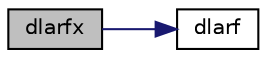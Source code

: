 digraph "dlarfx"
{
 // LATEX_PDF_SIZE
  edge [fontname="Helvetica",fontsize="10",labelfontname="Helvetica",labelfontsize="10"];
  node [fontname="Helvetica",fontsize="10",shape=record];
  rankdir="LR";
  Node1 [label="dlarfx",height=0.2,width=0.4,color="black", fillcolor="grey75", style="filled", fontcolor="black",tooltip="DLARFX applies an elementary reflector to a general rectangular matrix, with loop unrolling when the ..."];
  Node1 -> Node2 [color="midnightblue",fontsize="10",style="solid",fontname="Helvetica"];
  Node2 [label="dlarf",height=0.2,width=0.4,color="black", fillcolor="white", style="filled",URL="$dlarf_8f.html#a39a2b39f56ce497b218c5f48339ee712",tooltip="DLARF applies an elementary reflector to a general rectangular matrix."];
}

